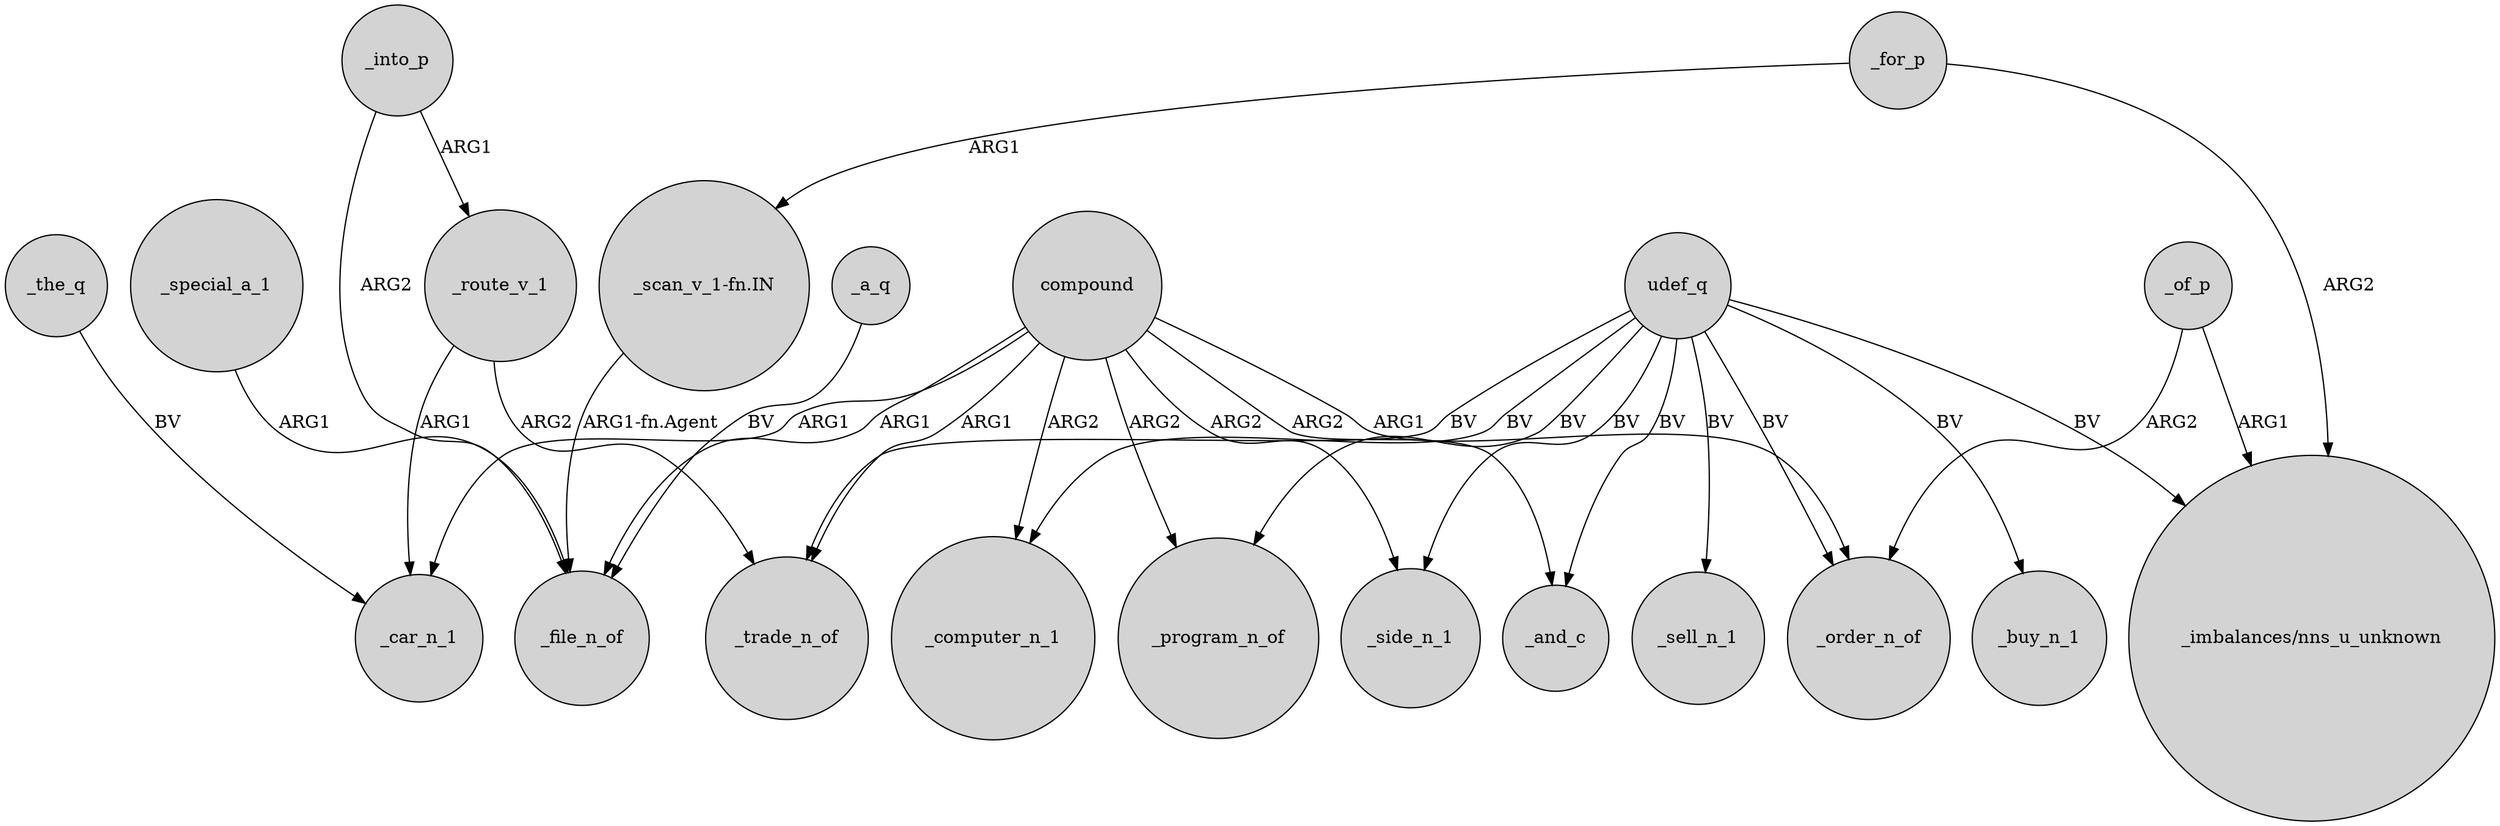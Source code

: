 digraph {
	node [shape=circle style=filled]
	compound -> _program_n_of [label=ARG2]
	udef_q -> _trade_n_of [label=BV]
	_for_p -> "_scan_v_1-fn.IN" [label=ARG1]
	udef_q -> _order_n_of [label=BV]
	_into_p -> _route_v_1 [label=ARG1]
	compound -> _trade_n_of [label=ARG1]
	compound -> _side_n_1 [label=ARG2]
	_of_p -> "_imbalances/nns_u_unknown" [label=ARG1]
	_the_q -> _car_n_1 [label=BV]
	udef_q -> _program_n_of [label=BV]
	_route_v_1 -> _trade_n_of [label=ARG2]
	udef_q -> _buy_n_1 [label=BV]
	udef_q -> _side_n_1 [label=BV]
	_special_a_1 -> _file_n_of [label=ARG1]
	udef_q -> _computer_n_1 [label=BV]
	_of_p -> _order_n_of [label=ARG2]
	compound -> _computer_n_1 [label=ARG2]
	udef_q -> "_imbalances/nns_u_unknown" [label=BV]
	udef_q -> _sell_n_1 [label=BV]
	compound -> _and_c [label=ARG2]
	_for_p -> "_imbalances/nns_u_unknown" [label=ARG2]
	compound -> _order_n_of [label=ARG1]
	_a_q -> _file_n_of [label=BV]
	"_scan_v_1-fn.IN" -> _file_n_of [label="ARG1-fn.Agent"]
	compound -> _car_n_1 [label=ARG1]
	_into_p -> _file_n_of [label=ARG2]
	udef_q -> _and_c [label=BV]
	compound -> _file_n_of [label=ARG1]
	_route_v_1 -> _car_n_1 [label=ARG1]
}
